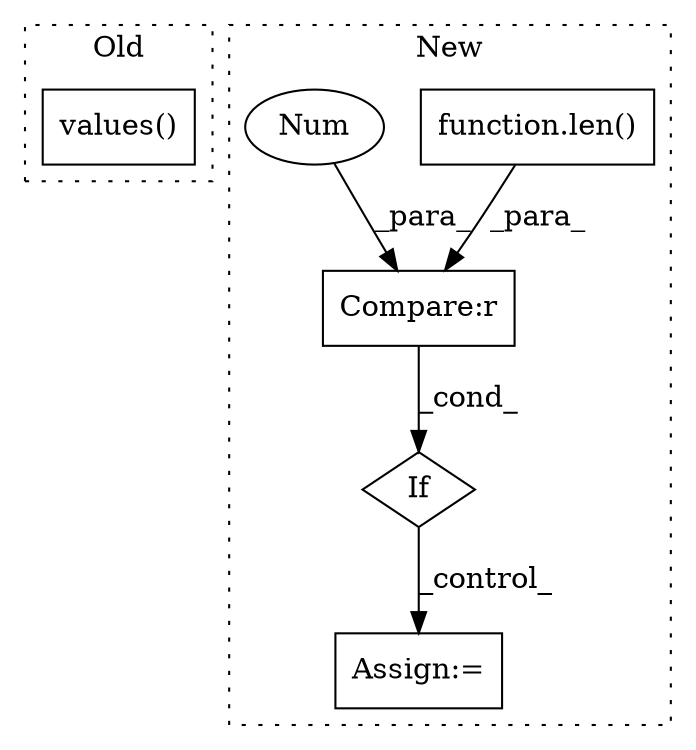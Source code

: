 digraph G {
subgraph cluster0 {
1 [label="values()" a="75" s="5873" l="21" shape="box"];
label = "Old";
style="dotted";
}
subgraph cluster1 {
2 [label="function.len()" a="75" s="6022,6044" l="4,1" shape="box"];
3 [label="Compare:r" a="40" s="6022" l="28" shape="box"];
4 [label="Num" a="76" s="6049" l="1" shape="ellipse"];
5 [label="Assign:=" a="68" s="6329" l="3" shape="box"];
6 [label="If" a="96" s="5977" l="3" shape="diamond"];
label = "New";
style="dotted";
}
2 -> 3 [label="_para_"];
3 -> 6 [label="_cond_"];
4 -> 3 [label="_para_"];
6 -> 5 [label="_control_"];
}